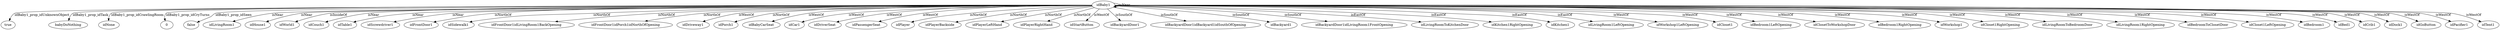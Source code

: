 digraph  {
idBaby1 [node_type=entity_node];
true [node_type=property_node];
babyDoNothing [node_type=property_node];
idNone [node_type=property_node];
0 [node_type=property_node];
false [node_type=property_node];
idLivingRoom1 [node_type=entity_node];
idHouse1 [node_type=entity_node];
idWorld1 [node_type=entity_node];
idCouch1 [node_type=entity_node];
idTable1 [node_type=entity_node];
idScrewdriver1 [node_type=entity_node];
idFrontDoor1 [node_type=entity_node];
idSidewalk1 [node_type=entity_node];
idFrontDoor1idLivingRoom1BackOpening [node_type=entity_node];
idFrontDoor1idPorch1idNorthOfOpening [node_type=entity_node];
idDriveway1 [node_type=entity_node];
idPorch1 [node_type=entity_node];
idBabyCarSeat [node_type=entity_node];
idCar1 [node_type=entity_node];
idDriverSeat [node_type=entity_node];
idPassengerSeat [node_type=entity_node];
idPlayer [node_type=entity_node];
idPlayerBackside [node_type=entity_node];
idPlayerLeftHand [node_type=entity_node];
idPlayerRightHand [node_type=entity_node];
idStartButton [node_type=entity_node];
idBackyardDoor1 [node_type=entity_node];
idBackyardDoor1idBackyard1idSouthOfOpening [node_type=entity_node];
idBackyard1 [node_type=entity_node];
idBackyardDoor1idLivingRoom1FrontOpening [node_type=entity_node];
idLivingRoomToKitchenDoor [node_type=entity_node];
idKitchen1RightOpening [node_type=entity_node];
idKitchen1 [node_type=entity_node];
idLivingRoom1LeftOpening [node_type=entity_node];
idWorkshop1LeftOpening [node_type=entity_node];
idCloset1 [node_type=entity_node];
idBedroom1LeftOpening [node_type=entity_node];
idClosetToWorkshopDoor [node_type=entity_node];
idBedroom1RightOpening [node_type=entity_node];
idWorkshop1 [node_type=entity_node];
idCloset1RightOpening [node_type=entity_node];
idLivingRoomToBedroomDoor [node_type=entity_node];
idLivingRoom1RightOpening [node_type=entity_node];
idBedroomToClosetDoor [node_type=entity_node];
idCloset1LeftOpening [node_type=entity_node];
idBedroom1 [node_type=entity_node];
idBed1 [node_type=entity_node];
idCrib1 [node_type=entity_node];
idDock1 [node_type=entity_node];
idGoButton [node_type=entity_node];
idPacifier1 [node_type=entity_node];
idTent1 [node_type=entity_node];
idBaby1 -> true  [edge_type=property, label=idBaby1_prop_idUnknownObject];
idBaby1 -> babyDoNothing  [edge_type=property, label=idBaby1_prop_idTask];
idBaby1 -> idNone  [edge_type=property, label=idBaby1_prop_idCrawlingRoom];
idBaby1 -> 0  [edge_type=property, label=idBaby1_prop_idCryTurns];
idBaby1 -> false  [edge_type=property, label=idBaby1_prop_idSeen];
idBaby1 -> idLivingRoom1  [edge_type=relationship, label=isNear];
idBaby1 -> idHouse1  [edge_type=relationship, label=isNear];
idBaby1 -> idWorld1  [edge_type=relationship, label=isInsideOf];
idBaby1 -> idBaby1  [edge_type=relationship, label=isNear];
idBaby1 -> idCouch1  [edge_type=relationship, label=isNear];
idBaby1 -> idTable1  [edge_type=relationship, label=isNear];
idBaby1 -> idScrewdriver1  [edge_type=relationship, label=isNear];
idBaby1 -> idFrontDoor1  [edge_type=relationship, label=isNorthOf];
idBaby1 -> idSidewalk1  [edge_type=relationship, label=isNorthOf];
idBaby1 -> idFrontDoor1idLivingRoom1BackOpening  [edge_type=relationship, label=isNorthOf];
idBaby1 -> idFrontDoor1idPorch1idNorthOfOpening  [edge_type=relationship, label=isNorthOf];
idBaby1 -> idDriveway1  [edge_type=relationship, label=isWestOf];
idBaby1 -> idPorch1  [edge_type=relationship, label=isNorthOf];
idBaby1 -> idBabyCarSeat  [edge_type=relationship, label=isWestOf];
idBaby1 -> idCar1  [edge_type=relationship, label=isWestOf];
idBaby1 -> idDriverSeat  [edge_type=relationship, label=isWestOf];
idBaby1 -> idPassengerSeat  [edge_type=relationship, label=isWestOf];
idBaby1 -> idPlayer  [edge_type=relationship, label=isNorthOf];
idBaby1 -> idPlayerBackside  [edge_type=relationship, label=isNorthOf];
idBaby1 -> idPlayerLeftHand  [edge_type=relationship, label=isNorthOf];
idBaby1 -> idPlayerRightHand  [edge_type=relationship, label=isNorthOf];
idBaby1 -> idStartButton  [edge_type=relationship, label=isWestOf];
idBaby1 -> idBackyardDoor1  [edge_type=relationship, label=isSouthOf];
idBaby1 -> idBackyardDoor1idBackyard1idSouthOfOpening  [edge_type=relationship, label=isSouthOf];
idBaby1 -> idBackyard1  [edge_type=relationship, label=isSouthOf];
idBaby1 -> idBackyardDoor1idLivingRoom1FrontOpening  [edge_type=relationship, label=isSouthOf];
idBaby1 -> idLivingRoomToKitchenDoor  [edge_type=relationship, label=isEastOf];
idBaby1 -> idKitchen1RightOpening  [edge_type=relationship, label=isEastOf];
idBaby1 -> idKitchen1  [edge_type=relationship, label=isEastOf];
idBaby1 -> idLivingRoom1LeftOpening  [edge_type=relationship, label=isEastOf];
idBaby1 -> idWorkshop1LeftOpening  [edge_type=relationship, label=isWestOf];
idBaby1 -> idCloset1  [edge_type=relationship, label=isWestOf];
idBaby1 -> idBedroom1LeftOpening  [edge_type=relationship, label=isWestOf];
idBaby1 -> idClosetToWorkshopDoor  [edge_type=relationship, label=isWestOf];
idBaby1 -> idBedroom1RightOpening  [edge_type=relationship, label=isWestOf];
idBaby1 -> idWorkshop1  [edge_type=relationship, label=isWestOf];
idBaby1 -> idCloset1RightOpening  [edge_type=relationship, label=isWestOf];
idBaby1 -> idLivingRoomToBedroomDoor  [edge_type=relationship, label=isWestOf];
idBaby1 -> idLivingRoom1RightOpening  [edge_type=relationship, label=isWestOf];
idBaby1 -> idBedroomToClosetDoor  [edge_type=relationship, label=isWestOf];
idBaby1 -> idCloset1LeftOpening  [edge_type=relationship, label=isWestOf];
idBaby1 -> idBedroom1  [edge_type=relationship, label=isWestOf];
idBaby1 -> idBed1  [edge_type=relationship, label=isWestOf];
idBaby1 -> idCrib1  [edge_type=relationship, label=isWestOf];
idBaby1 -> idDock1  [edge_type=relationship, label=isWestOf];
idBaby1 -> idGoButton  [edge_type=relationship, label=isWestOf];
idBaby1 -> idPacifier1  [edge_type=relationship, label=isWestOf];
idBaby1 -> idTent1  [edge_type=relationship, label=isWestOf];
}
